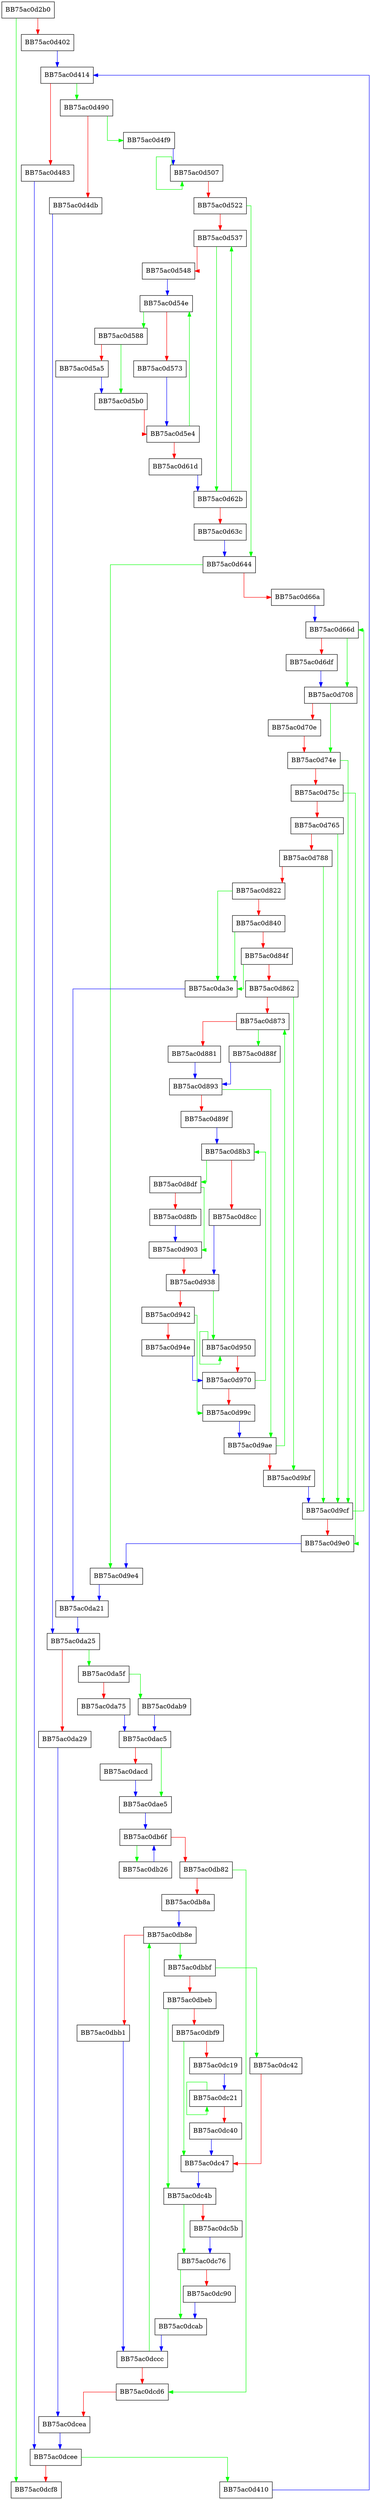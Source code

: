 digraph ZSTD_compressBlock_btopt_dictMatchState {
  node [shape="box"];
  graph [splines=ortho];
  BB75ac0d2b0 -> BB75ac0dcf8 [color="green"];
  BB75ac0d2b0 -> BB75ac0d402 [color="red"];
  BB75ac0d402 -> BB75ac0d414 [color="blue"];
  BB75ac0d410 -> BB75ac0d414 [color="blue"];
  BB75ac0d414 -> BB75ac0d490 [color="green"];
  BB75ac0d414 -> BB75ac0d483 [color="red"];
  BB75ac0d483 -> BB75ac0dcee [color="blue"];
  BB75ac0d490 -> BB75ac0d4f9 [color="green"];
  BB75ac0d490 -> BB75ac0d4db [color="red"];
  BB75ac0d4db -> BB75ac0da25 [color="blue"];
  BB75ac0d4f9 -> BB75ac0d507 [color="blue"];
  BB75ac0d507 -> BB75ac0d507 [color="green"];
  BB75ac0d507 -> BB75ac0d522 [color="red"];
  BB75ac0d522 -> BB75ac0d644 [color="green"];
  BB75ac0d522 -> BB75ac0d537 [color="red"];
  BB75ac0d537 -> BB75ac0d62b [color="green"];
  BB75ac0d537 -> BB75ac0d548 [color="red"];
  BB75ac0d548 -> BB75ac0d54e [color="blue"];
  BB75ac0d54e -> BB75ac0d588 [color="green"];
  BB75ac0d54e -> BB75ac0d573 [color="red"];
  BB75ac0d573 -> BB75ac0d5e4 [color="blue"];
  BB75ac0d588 -> BB75ac0d5b0 [color="green"];
  BB75ac0d588 -> BB75ac0d5a5 [color="red"];
  BB75ac0d5a5 -> BB75ac0d5b0 [color="blue"];
  BB75ac0d5b0 -> BB75ac0d5e4 [color="red"];
  BB75ac0d5e4 -> BB75ac0d54e [color="green"];
  BB75ac0d5e4 -> BB75ac0d61d [color="red"];
  BB75ac0d61d -> BB75ac0d62b [color="blue"];
  BB75ac0d62b -> BB75ac0d537 [color="green"];
  BB75ac0d62b -> BB75ac0d63c [color="red"];
  BB75ac0d63c -> BB75ac0d644 [color="blue"];
  BB75ac0d644 -> BB75ac0d9e4 [color="green"];
  BB75ac0d644 -> BB75ac0d66a [color="red"];
  BB75ac0d66a -> BB75ac0d66d [color="blue"];
  BB75ac0d66d -> BB75ac0d708 [color="green"];
  BB75ac0d66d -> BB75ac0d6df [color="red"];
  BB75ac0d6df -> BB75ac0d708 [color="blue"];
  BB75ac0d708 -> BB75ac0d74e [color="green"];
  BB75ac0d708 -> BB75ac0d70e [color="red"];
  BB75ac0d70e -> BB75ac0d74e [color="red"];
  BB75ac0d74e -> BB75ac0d9cf [color="green"];
  BB75ac0d74e -> BB75ac0d75c [color="red"];
  BB75ac0d75c -> BB75ac0d9e0 [color="green"];
  BB75ac0d75c -> BB75ac0d765 [color="red"];
  BB75ac0d765 -> BB75ac0d9cf [color="green"];
  BB75ac0d765 -> BB75ac0d788 [color="red"];
  BB75ac0d788 -> BB75ac0d9cf [color="green"];
  BB75ac0d788 -> BB75ac0d822 [color="red"];
  BB75ac0d822 -> BB75ac0da3e [color="green"];
  BB75ac0d822 -> BB75ac0d840 [color="red"];
  BB75ac0d840 -> BB75ac0da3e [color="green"];
  BB75ac0d840 -> BB75ac0d84f [color="red"];
  BB75ac0d84f -> BB75ac0da3e [color="green"];
  BB75ac0d84f -> BB75ac0d862 [color="red"];
  BB75ac0d862 -> BB75ac0d9bf [color="green"];
  BB75ac0d862 -> BB75ac0d873 [color="red"];
  BB75ac0d873 -> BB75ac0d88f [color="green"];
  BB75ac0d873 -> BB75ac0d881 [color="red"];
  BB75ac0d881 -> BB75ac0d893 [color="blue"];
  BB75ac0d88f -> BB75ac0d893 [color="blue"];
  BB75ac0d893 -> BB75ac0d9ae [color="green"];
  BB75ac0d893 -> BB75ac0d89f [color="red"];
  BB75ac0d89f -> BB75ac0d8b3 [color="blue"];
  BB75ac0d8b3 -> BB75ac0d8df [color="green"];
  BB75ac0d8b3 -> BB75ac0d8cc [color="red"];
  BB75ac0d8cc -> BB75ac0d938 [color="blue"];
  BB75ac0d8df -> BB75ac0d903 [color="green"];
  BB75ac0d8df -> BB75ac0d8fb [color="red"];
  BB75ac0d8fb -> BB75ac0d903 [color="blue"];
  BB75ac0d903 -> BB75ac0d938 [color="red"];
  BB75ac0d938 -> BB75ac0d950 [color="green"];
  BB75ac0d938 -> BB75ac0d942 [color="red"];
  BB75ac0d942 -> BB75ac0d99c [color="green"];
  BB75ac0d942 -> BB75ac0d94e [color="red"];
  BB75ac0d94e -> BB75ac0d970 [color="blue"];
  BB75ac0d950 -> BB75ac0d950 [color="green"];
  BB75ac0d950 -> BB75ac0d970 [color="red"];
  BB75ac0d970 -> BB75ac0d8b3 [color="green"];
  BB75ac0d970 -> BB75ac0d99c [color="red"];
  BB75ac0d99c -> BB75ac0d9ae [color="blue"];
  BB75ac0d9ae -> BB75ac0d873 [color="green"];
  BB75ac0d9ae -> BB75ac0d9bf [color="red"];
  BB75ac0d9bf -> BB75ac0d9cf [color="blue"];
  BB75ac0d9cf -> BB75ac0d66d [color="green"];
  BB75ac0d9cf -> BB75ac0d9e0 [color="red"];
  BB75ac0d9e0 -> BB75ac0d9e4 [color="blue"];
  BB75ac0d9e4 -> BB75ac0da21 [color="blue"];
  BB75ac0da21 -> BB75ac0da25 [color="blue"];
  BB75ac0da25 -> BB75ac0da5f [color="green"];
  BB75ac0da25 -> BB75ac0da29 [color="red"];
  BB75ac0da29 -> BB75ac0dcea [color="blue"];
  BB75ac0da3e -> BB75ac0da21 [color="blue"];
  BB75ac0da5f -> BB75ac0dab9 [color="green"];
  BB75ac0da5f -> BB75ac0da75 [color="red"];
  BB75ac0da75 -> BB75ac0dac5 [color="blue"];
  BB75ac0dab9 -> BB75ac0dac5 [color="blue"];
  BB75ac0dac5 -> BB75ac0dae5 [color="green"];
  BB75ac0dac5 -> BB75ac0dacd [color="red"];
  BB75ac0dacd -> BB75ac0dae5 [color="blue"];
  BB75ac0dae5 -> BB75ac0db6f [color="blue"];
  BB75ac0db26 -> BB75ac0db6f [color="blue"];
  BB75ac0db6f -> BB75ac0db26 [color="green"];
  BB75ac0db6f -> BB75ac0db82 [color="red"];
  BB75ac0db82 -> BB75ac0dcd6 [color="green"];
  BB75ac0db82 -> BB75ac0db8a [color="red"];
  BB75ac0db8a -> BB75ac0db8e [color="blue"];
  BB75ac0db8e -> BB75ac0dbbf [color="green"];
  BB75ac0db8e -> BB75ac0dbb1 [color="red"];
  BB75ac0dbb1 -> BB75ac0dccc [color="blue"];
  BB75ac0dbbf -> BB75ac0dc42 [color="green"];
  BB75ac0dbbf -> BB75ac0dbeb [color="red"];
  BB75ac0dbeb -> BB75ac0dc4b [color="green"];
  BB75ac0dbeb -> BB75ac0dbf9 [color="red"];
  BB75ac0dbf9 -> BB75ac0dc47 [color="green"];
  BB75ac0dbf9 -> BB75ac0dc19 [color="red"];
  BB75ac0dc19 -> BB75ac0dc21 [color="blue"];
  BB75ac0dc21 -> BB75ac0dc21 [color="green"];
  BB75ac0dc21 -> BB75ac0dc40 [color="red"];
  BB75ac0dc40 -> BB75ac0dc47 [color="blue"];
  BB75ac0dc42 -> BB75ac0dc47 [color="red"];
  BB75ac0dc47 -> BB75ac0dc4b [color="blue"];
  BB75ac0dc4b -> BB75ac0dc76 [color="green"];
  BB75ac0dc4b -> BB75ac0dc5b [color="red"];
  BB75ac0dc5b -> BB75ac0dc76 [color="blue"];
  BB75ac0dc76 -> BB75ac0dcab [color="green"];
  BB75ac0dc76 -> BB75ac0dc90 [color="red"];
  BB75ac0dc90 -> BB75ac0dcab [color="blue"];
  BB75ac0dcab -> BB75ac0dccc [color="blue"];
  BB75ac0dccc -> BB75ac0db8e [color="green"];
  BB75ac0dccc -> BB75ac0dcd6 [color="red"];
  BB75ac0dcd6 -> BB75ac0dcea [color="red"];
  BB75ac0dcea -> BB75ac0dcee [color="blue"];
  BB75ac0dcee -> BB75ac0d410 [color="green"];
  BB75ac0dcee -> BB75ac0dcf8 [color="red"];
}